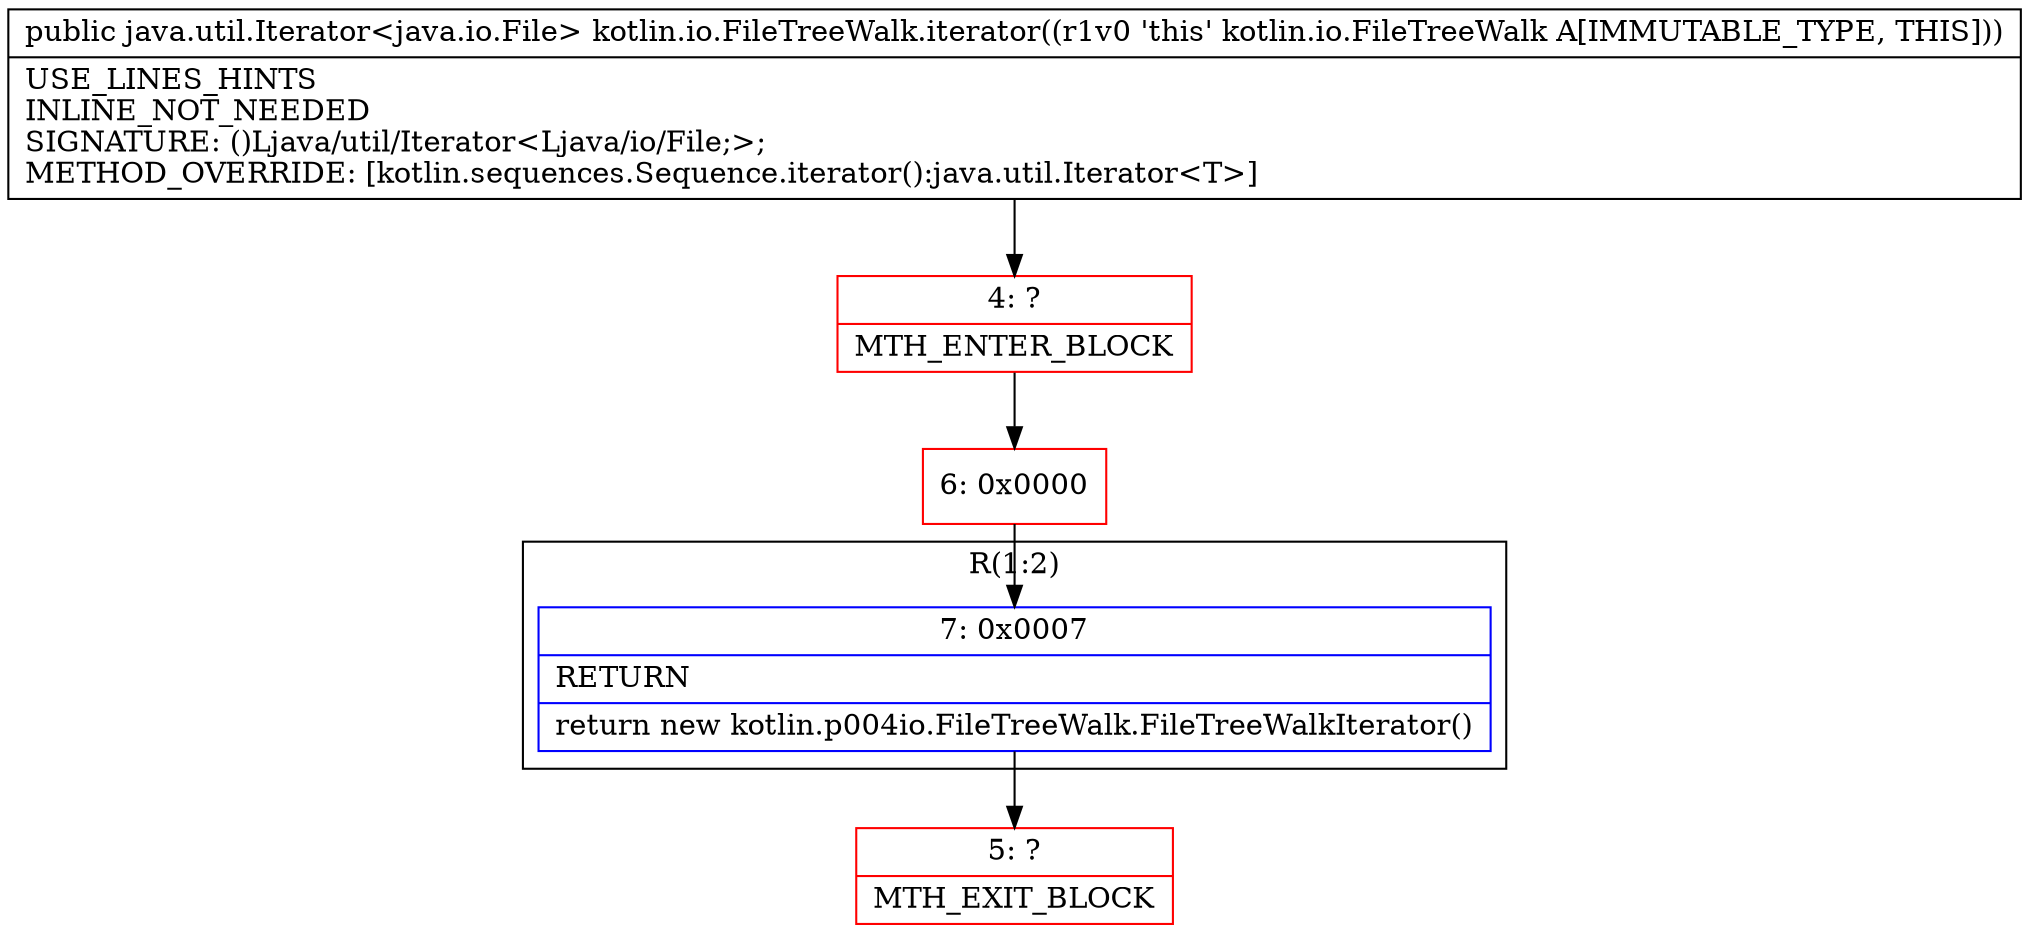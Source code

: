 digraph "CFG forkotlin.io.FileTreeWalk.iterator()Ljava\/util\/Iterator;" {
subgraph cluster_Region_2112623210 {
label = "R(1:2)";
node [shape=record,color=blue];
Node_7 [shape=record,label="{7\:\ 0x0007|RETURN\l|return new kotlin.p004io.FileTreeWalk.FileTreeWalkIterator()\l}"];
}
Node_4 [shape=record,color=red,label="{4\:\ ?|MTH_ENTER_BLOCK\l}"];
Node_6 [shape=record,color=red,label="{6\:\ 0x0000}"];
Node_5 [shape=record,color=red,label="{5\:\ ?|MTH_EXIT_BLOCK\l}"];
MethodNode[shape=record,label="{public java.util.Iterator\<java.io.File\> kotlin.io.FileTreeWalk.iterator((r1v0 'this' kotlin.io.FileTreeWalk A[IMMUTABLE_TYPE, THIS]))  | USE_LINES_HINTS\lINLINE_NOT_NEEDED\lSIGNATURE: ()Ljava\/util\/Iterator\<Ljava\/io\/File;\>;\lMETHOD_OVERRIDE: [kotlin.sequences.Sequence.iterator():java.util.Iterator\<T\>]\l}"];
MethodNode -> Node_4;Node_7 -> Node_5;
Node_4 -> Node_6;
Node_6 -> Node_7;
}


